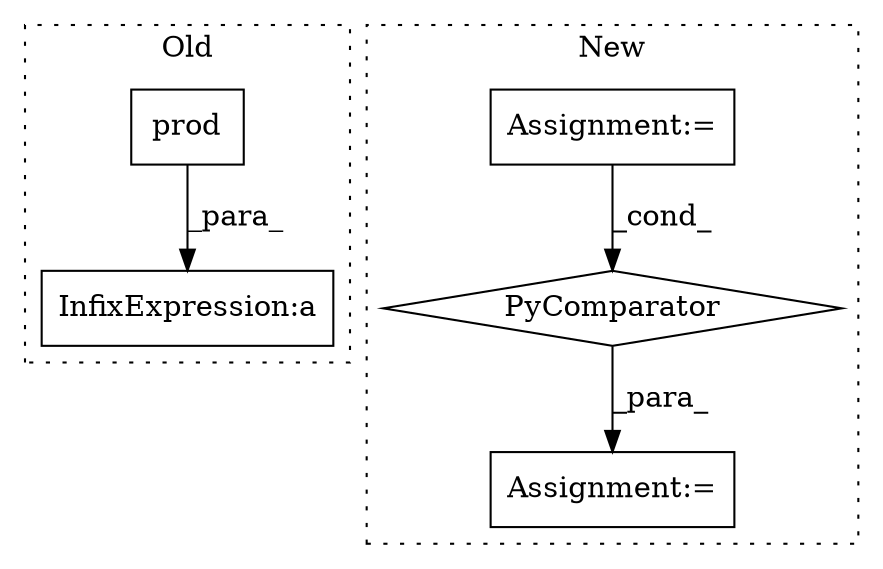 digraph G {
subgraph cluster0 {
1 [label="prod" a="32" s="9083,9117" l="5,1" shape="box"];
5 [label="InfixExpression:a" a="27" s="9253" l="3" shape="box"];
label = "Old";
style="dotted";
}
subgraph cluster1 {
2 [label="PyComparator" a="113" s="8622" l="45" shape="diamond"];
3 [label="Assignment:=" a="7" s="8679" l="1" shape="box"];
4 [label="Assignment:=" a="7" s="8622" l="45" shape="box"];
label = "New";
style="dotted";
}
1 -> 5 [label="_para_"];
2 -> 3 [label="_para_"];
4 -> 2 [label="_cond_"];
}